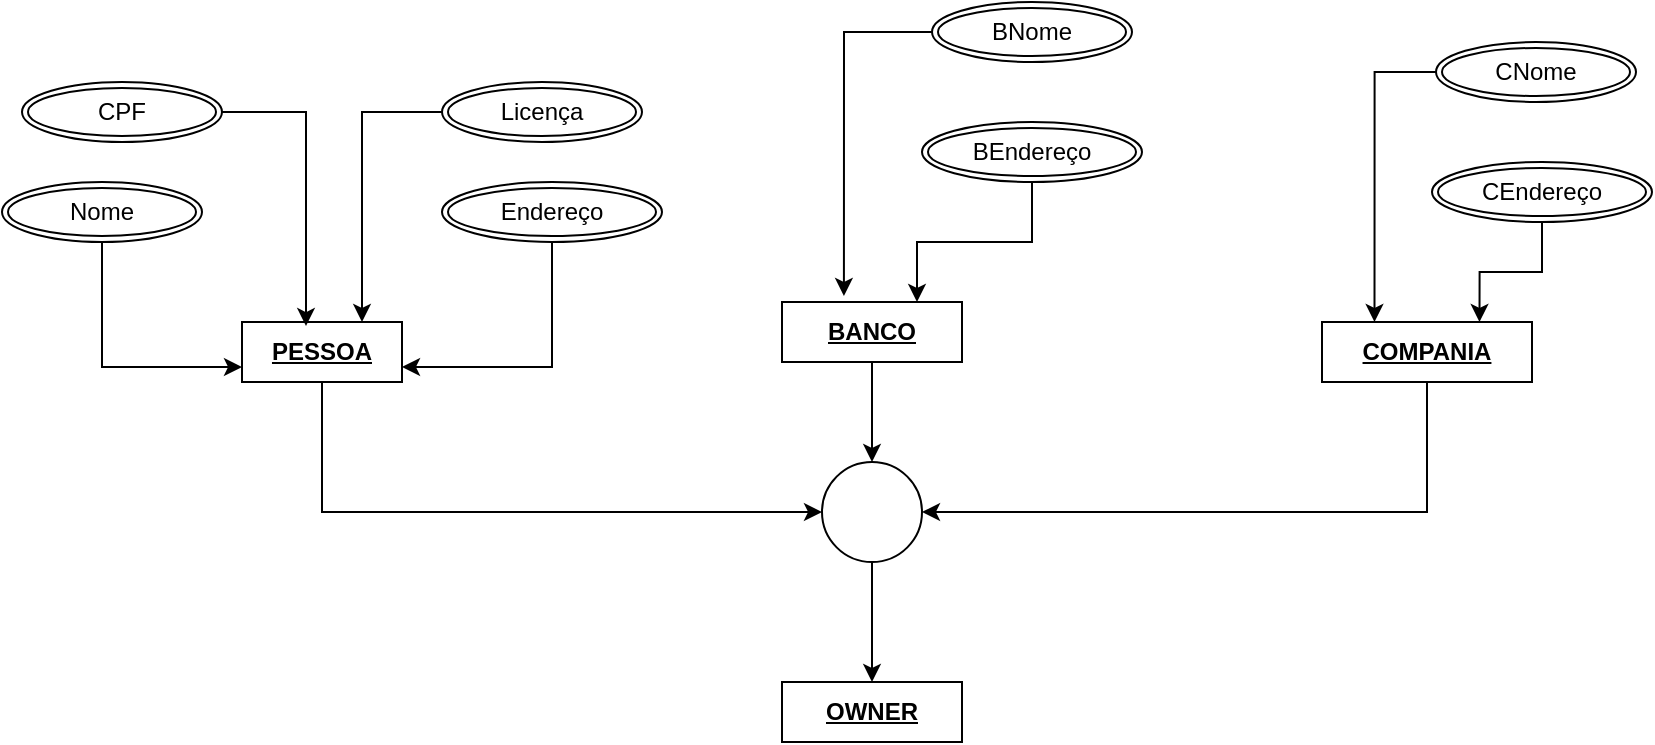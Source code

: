 <mxfile version="20.3.6" type="github">
  <diagram id="lyIxTXlpN-pxsEKOB5fZ" name="Página-1">
    <mxGraphModel dx="868" dy="1619" grid="1" gridSize="10" guides="1" tooltips="1" connect="1" arrows="1" fold="1" page="1" pageScale="1" pageWidth="827" pageHeight="1169" math="0" shadow="0">
      <root>
        <mxCell id="0" />
        <mxCell id="1" parent="0" />
        <mxCell id="PVa6TRu2ovvA86C_9Qb6-26" style="edgeStyle=orthogonalEdgeStyle;rounded=0;orthogonalLoop=1;jettySize=auto;html=1;exitX=0.5;exitY=1;exitDx=0;exitDy=0;entryX=0;entryY=0.5;entryDx=0;entryDy=0;" edge="1" parent="1" source="PVa6TRu2ovvA86C_9Qb6-3" target="PVa6TRu2ovvA86C_9Qb6-5">
          <mxGeometry relative="1" as="geometry" />
        </mxCell>
        <mxCell id="PVa6TRu2ovvA86C_9Qb6-3" value="&lt;b&gt;&lt;u&gt;PESSOA&lt;/u&gt;&lt;/b&gt;" style="rounded=0;whiteSpace=wrap;html=1;" vertex="1" parent="1">
          <mxGeometry x="130" y="-260" width="80" height="30" as="geometry" />
        </mxCell>
        <mxCell id="PVa6TRu2ovvA86C_9Qb6-25" style="edgeStyle=orthogonalEdgeStyle;rounded=0;orthogonalLoop=1;jettySize=auto;html=1;exitX=0.5;exitY=1;exitDx=0;exitDy=0;entryX=0.5;entryY=0;entryDx=0;entryDy=0;" edge="1" parent="1" source="PVa6TRu2ovvA86C_9Qb6-4" target="PVa6TRu2ovvA86C_9Qb6-5">
          <mxGeometry relative="1" as="geometry" />
        </mxCell>
        <mxCell id="PVa6TRu2ovvA86C_9Qb6-4" value="&lt;b&gt;&lt;u&gt;BANCO&lt;/u&gt;&lt;/b&gt;" style="rounded=0;whiteSpace=wrap;html=1;" vertex="1" parent="1">
          <mxGeometry x="400" y="-270" width="90" height="30" as="geometry" />
        </mxCell>
        <mxCell id="PVa6TRu2ovvA86C_9Qb6-29" style="edgeStyle=orthogonalEdgeStyle;rounded=0;orthogonalLoop=1;jettySize=auto;html=1;exitX=0.5;exitY=1;exitDx=0;exitDy=0;entryX=0.5;entryY=0;entryDx=0;entryDy=0;" edge="1" parent="1" source="PVa6TRu2ovvA86C_9Qb6-5" target="PVa6TRu2ovvA86C_9Qb6-28">
          <mxGeometry relative="1" as="geometry" />
        </mxCell>
        <mxCell id="PVa6TRu2ovvA86C_9Qb6-5" value="" style="ellipse;whiteSpace=wrap;html=1;aspect=fixed;" vertex="1" parent="1">
          <mxGeometry x="420" y="-190" width="50" height="50" as="geometry" />
        </mxCell>
        <mxCell id="PVa6TRu2ovvA86C_9Qb6-27" style="edgeStyle=orthogonalEdgeStyle;rounded=0;orthogonalLoop=1;jettySize=auto;html=1;exitX=0.5;exitY=1;exitDx=0;exitDy=0;entryX=1;entryY=0.5;entryDx=0;entryDy=0;" edge="1" parent="1" source="PVa6TRu2ovvA86C_9Qb6-6" target="PVa6TRu2ovvA86C_9Qb6-5">
          <mxGeometry relative="1" as="geometry" />
        </mxCell>
        <mxCell id="PVa6TRu2ovvA86C_9Qb6-6" value="&lt;b&gt;&lt;u&gt;COMPANIA&lt;/u&gt;&lt;/b&gt;" style="rounded=0;whiteSpace=wrap;html=1;" vertex="1" parent="1">
          <mxGeometry x="670" y="-260" width="105" height="30" as="geometry" />
        </mxCell>
        <mxCell id="PVa6TRu2ovvA86C_9Qb6-14" style="edgeStyle=orthogonalEdgeStyle;rounded=0;orthogonalLoop=1;jettySize=auto;html=1;exitX=1;exitY=0.5;exitDx=0;exitDy=0;entryX=0.4;entryY=0.067;entryDx=0;entryDy=0;entryPerimeter=0;" edge="1" parent="1" source="PVa6TRu2ovvA86C_9Qb6-8" target="PVa6TRu2ovvA86C_9Qb6-3">
          <mxGeometry relative="1" as="geometry" />
        </mxCell>
        <mxCell id="PVa6TRu2ovvA86C_9Qb6-8" value="CPF" style="ellipse;shape=doubleEllipse;margin=3;whiteSpace=wrap;html=1;align=center;" vertex="1" parent="1">
          <mxGeometry x="20" y="-380" width="100" height="30" as="geometry" />
        </mxCell>
        <mxCell id="PVa6TRu2ovvA86C_9Qb6-13" style="edgeStyle=orthogonalEdgeStyle;rounded=0;orthogonalLoop=1;jettySize=auto;html=1;exitX=0;exitY=0.5;exitDx=0;exitDy=0;entryX=0.75;entryY=0;entryDx=0;entryDy=0;" edge="1" parent="1" source="PVa6TRu2ovvA86C_9Qb6-9" target="PVa6TRu2ovvA86C_9Qb6-3">
          <mxGeometry relative="1" as="geometry" />
        </mxCell>
        <mxCell id="PVa6TRu2ovvA86C_9Qb6-9" value="Licença" style="ellipse;shape=doubleEllipse;margin=3;whiteSpace=wrap;html=1;align=center;" vertex="1" parent="1">
          <mxGeometry x="230" y="-380" width="100" height="30" as="geometry" />
        </mxCell>
        <mxCell id="PVa6TRu2ovvA86C_9Qb6-15" style="edgeStyle=orthogonalEdgeStyle;rounded=0;orthogonalLoop=1;jettySize=auto;html=1;exitX=0.5;exitY=1;exitDx=0;exitDy=0;entryX=0;entryY=0.75;entryDx=0;entryDy=0;" edge="1" parent="1" source="PVa6TRu2ovvA86C_9Qb6-10" target="PVa6TRu2ovvA86C_9Qb6-3">
          <mxGeometry relative="1" as="geometry" />
        </mxCell>
        <mxCell id="PVa6TRu2ovvA86C_9Qb6-10" value="Nome" style="ellipse;shape=doubleEllipse;margin=3;whiteSpace=wrap;html=1;align=center;" vertex="1" parent="1">
          <mxGeometry x="10" y="-330" width="100" height="30" as="geometry" />
        </mxCell>
        <mxCell id="PVa6TRu2ovvA86C_9Qb6-12" style="edgeStyle=orthogonalEdgeStyle;rounded=0;orthogonalLoop=1;jettySize=auto;html=1;exitX=0.5;exitY=1;exitDx=0;exitDy=0;entryX=1;entryY=0.75;entryDx=0;entryDy=0;" edge="1" parent="1" source="PVa6TRu2ovvA86C_9Qb6-11" target="PVa6TRu2ovvA86C_9Qb6-3">
          <mxGeometry relative="1" as="geometry" />
        </mxCell>
        <mxCell id="PVa6TRu2ovvA86C_9Qb6-11" value="Endereço" style="ellipse;shape=doubleEllipse;margin=3;whiteSpace=wrap;html=1;align=center;" vertex="1" parent="1">
          <mxGeometry x="230" y="-330" width="110" height="30" as="geometry" />
        </mxCell>
        <mxCell id="PVa6TRu2ovvA86C_9Qb6-22" style="edgeStyle=orthogonalEdgeStyle;rounded=0;orthogonalLoop=1;jettySize=auto;html=1;exitX=0;exitY=0.5;exitDx=0;exitDy=0;entryX=0.344;entryY=-0.1;entryDx=0;entryDy=0;entryPerimeter=0;" edge="1" parent="1" source="PVa6TRu2ovvA86C_9Qb6-17" target="PVa6TRu2ovvA86C_9Qb6-4">
          <mxGeometry relative="1" as="geometry" />
        </mxCell>
        <mxCell id="PVa6TRu2ovvA86C_9Qb6-17" value="BNome" style="ellipse;shape=doubleEllipse;margin=3;whiteSpace=wrap;html=1;align=center;" vertex="1" parent="1">
          <mxGeometry x="475" y="-420" width="100" height="30" as="geometry" />
        </mxCell>
        <mxCell id="PVa6TRu2ovvA86C_9Qb6-21" style="edgeStyle=orthogonalEdgeStyle;rounded=0;orthogonalLoop=1;jettySize=auto;html=1;entryX=0.75;entryY=0;entryDx=0;entryDy=0;" edge="1" parent="1" source="PVa6TRu2ovvA86C_9Qb6-18" target="PVa6TRu2ovvA86C_9Qb6-4">
          <mxGeometry relative="1" as="geometry" />
        </mxCell>
        <mxCell id="PVa6TRu2ovvA86C_9Qb6-18" value="BEndereço" style="ellipse;shape=doubleEllipse;margin=3;whiteSpace=wrap;html=1;align=center;" vertex="1" parent="1">
          <mxGeometry x="470" y="-360" width="110" height="30" as="geometry" />
        </mxCell>
        <mxCell id="PVa6TRu2ovvA86C_9Qb6-24" style="edgeStyle=orthogonalEdgeStyle;rounded=0;orthogonalLoop=1;jettySize=auto;html=1;exitX=0;exitY=0.5;exitDx=0;exitDy=0;entryX=0.25;entryY=0;entryDx=0;entryDy=0;" edge="1" parent="1" source="PVa6TRu2ovvA86C_9Qb6-19" target="PVa6TRu2ovvA86C_9Qb6-6">
          <mxGeometry relative="1" as="geometry" />
        </mxCell>
        <mxCell id="PVa6TRu2ovvA86C_9Qb6-19" value="CNome" style="ellipse;shape=doubleEllipse;margin=3;whiteSpace=wrap;html=1;align=center;" vertex="1" parent="1">
          <mxGeometry x="727" y="-400" width="100" height="30" as="geometry" />
        </mxCell>
        <mxCell id="PVa6TRu2ovvA86C_9Qb6-23" style="edgeStyle=orthogonalEdgeStyle;rounded=0;orthogonalLoop=1;jettySize=auto;html=1;entryX=0.75;entryY=0;entryDx=0;entryDy=0;" edge="1" parent="1" source="PVa6TRu2ovvA86C_9Qb6-20" target="PVa6TRu2ovvA86C_9Qb6-6">
          <mxGeometry relative="1" as="geometry" />
        </mxCell>
        <mxCell id="PVa6TRu2ovvA86C_9Qb6-20" value="CEndereço" style="ellipse;shape=doubleEllipse;margin=3;whiteSpace=wrap;html=1;align=center;" vertex="1" parent="1">
          <mxGeometry x="725" y="-340" width="110" height="30" as="geometry" />
        </mxCell>
        <mxCell id="PVa6TRu2ovvA86C_9Qb6-28" value="&lt;b&gt;&lt;u&gt;OWNER&lt;/u&gt;&lt;/b&gt;" style="rounded=0;whiteSpace=wrap;html=1;" vertex="1" parent="1">
          <mxGeometry x="400" y="-80" width="90" height="30" as="geometry" />
        </mxCell>
      </root>
    </mxGraphModel>
  </diagram>
</mxfile>
